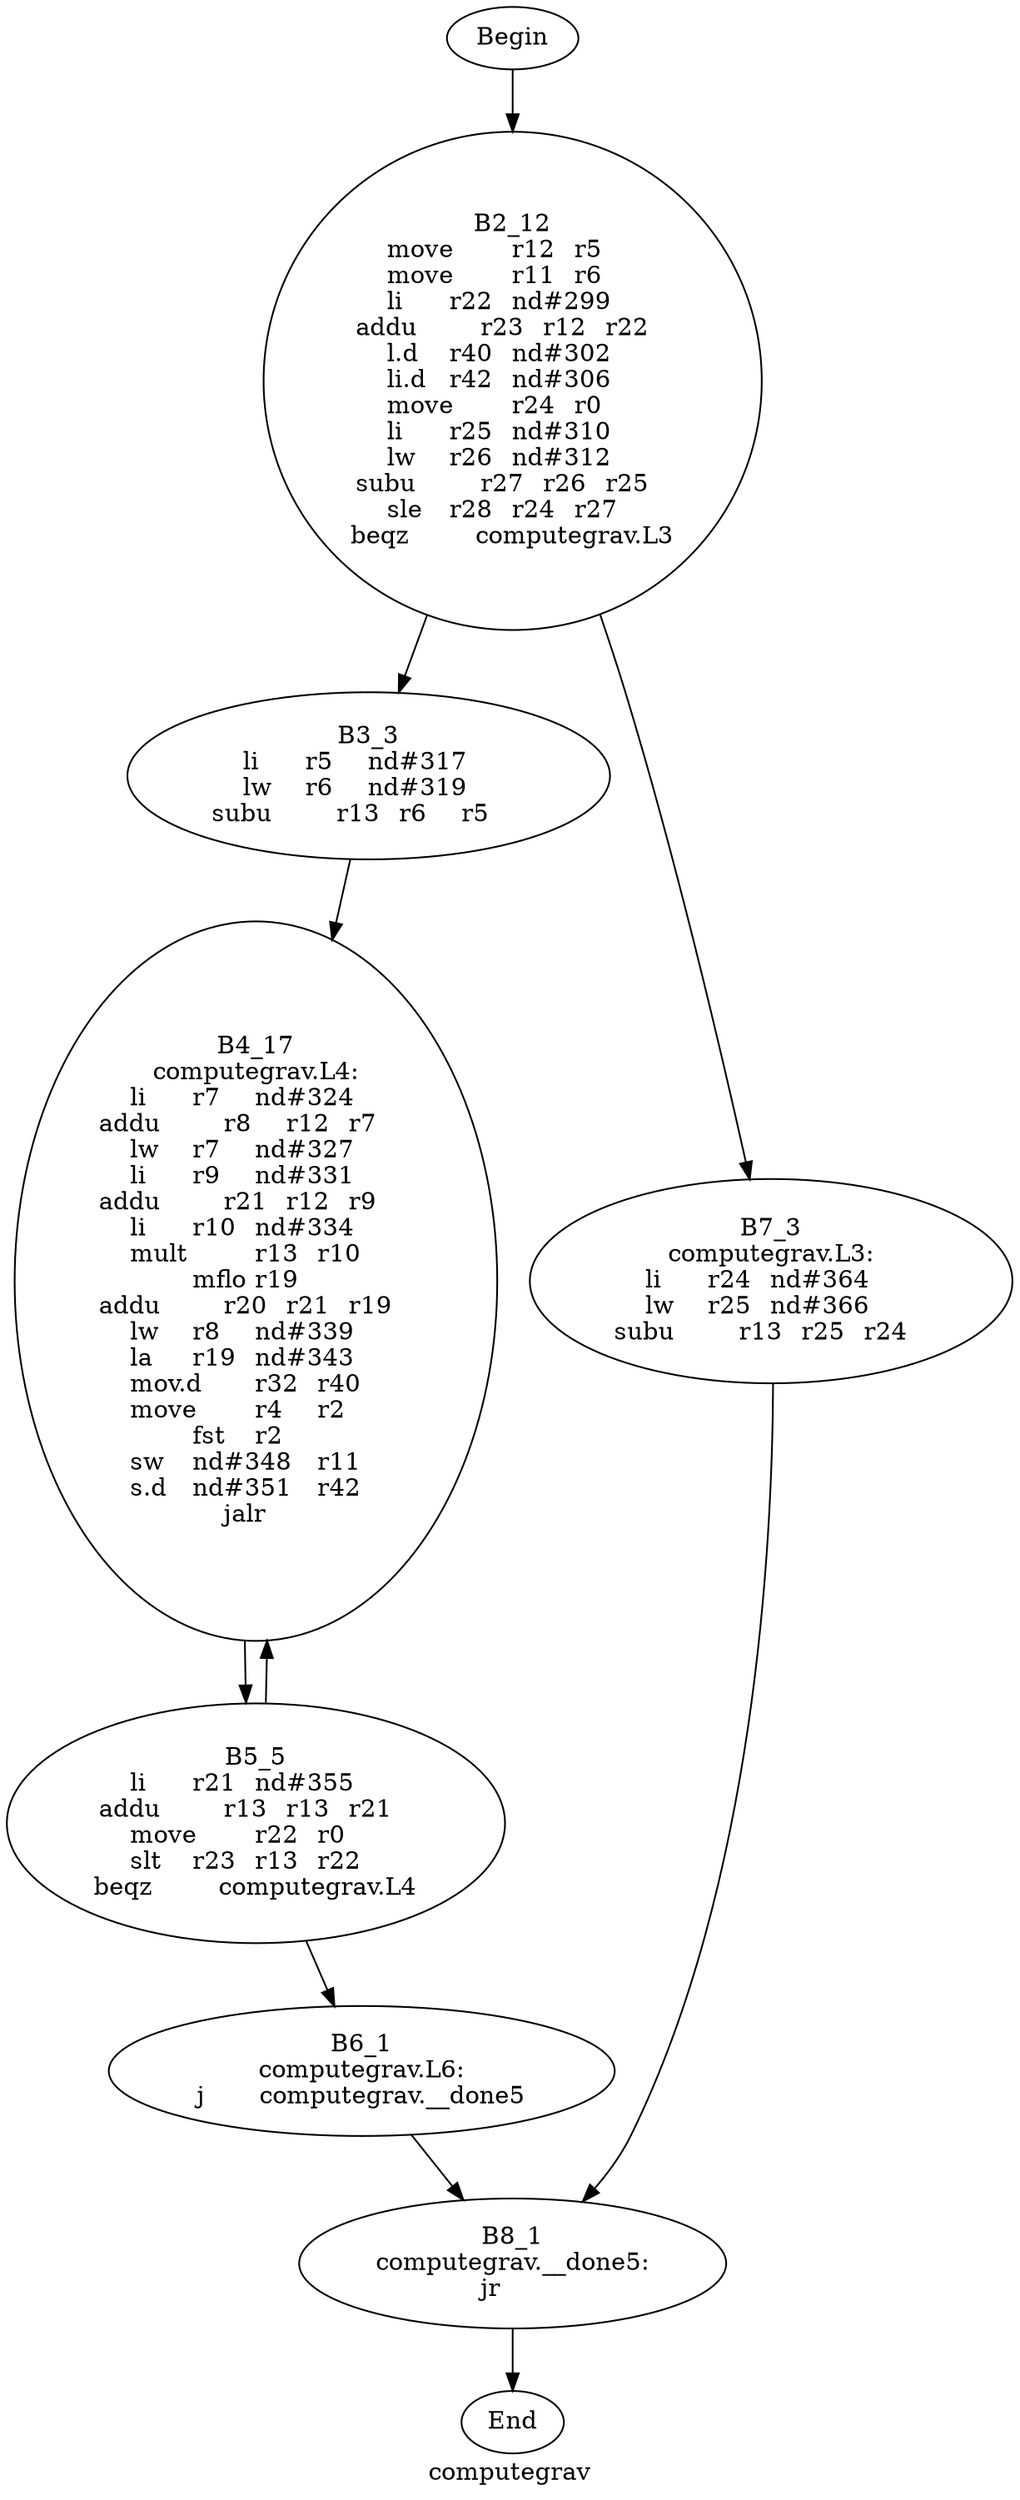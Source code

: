 digraph G{
	label = "computegrav"	style = "dashed";
	color = purple;
	Node0 [label = "Begin"];
	Node0 -> {Node2 }
	Node1 [label = "End"];
	Node1 -> {}
	Node2 [label = "B2_12\nmove	r12	r5	\nmove	r11	r6	\nli	r22	nd#299	\naddu	r23	r12	r22	\nl.d	r40	nd#302	\nli.d	r42	nd#306	\nmove	r24	r0	\nli	r25	nd#310	\nlw	r26	nd#312	\nsubu	r27	r26	r25	\nsle	r28	r24	r27	\nbeqz	computegrav.L3\n"];
	Node2 -> {Node3 Node7 }
	Node3 [label = "B3_3\nli	r5	nd#317	\nlw	r6	nd#319	\nsubu	r13	r6	r5	\n"];
	Node3 -> {Node4 }
	Node4 [label = "B4_17\ncomputegrav.L4:\nli	r7	nd#324	\naddu	r8	r12	r7	\nlw	r7	nd#327	\nli	r9	nd#331	\naddu	r21	r12	r9	\nli	r10	nd#334	\nmult	r13	r10	\nmflo	r19	\naddu	r20	r21	r19	\nlw	r8	nd#339	\nla	r19	nd#343	\nmov.d	r32	r40	\nmove	r4	r2	\nfst	r2	\nsw	nd#348	r11	\ns.d	nd#351	r42	\njalr	\n"];
	Node4 -> {Node5 }
	Node5 [label = "B5_5\nli	r21	nd#355	\naddu	r13	r13	r21	\nmove	r22	r0	\nslt	r23	r13	r22	\nbeqz	computegrav.L4\n"];
	Node5 -> {Node6 Node4 }
	Node6 [label = "B6_1\ncomputegrav.L6:\nj	computegrav.__done5\n"];
	Node6 -> {Node8 }
	Node7 [label = "B7_3\ncomputegrav.L3:\nli	r24	nd#364	\nlw	r25	nd#366	\nsubu	r13	r25	r24	\n"];
	Node7 -> {Node8 }
	Node8 [label = "B8_1\ncomputegrav.__done5:\njr	\n"];
	Node8 -> {Node1 }
}
